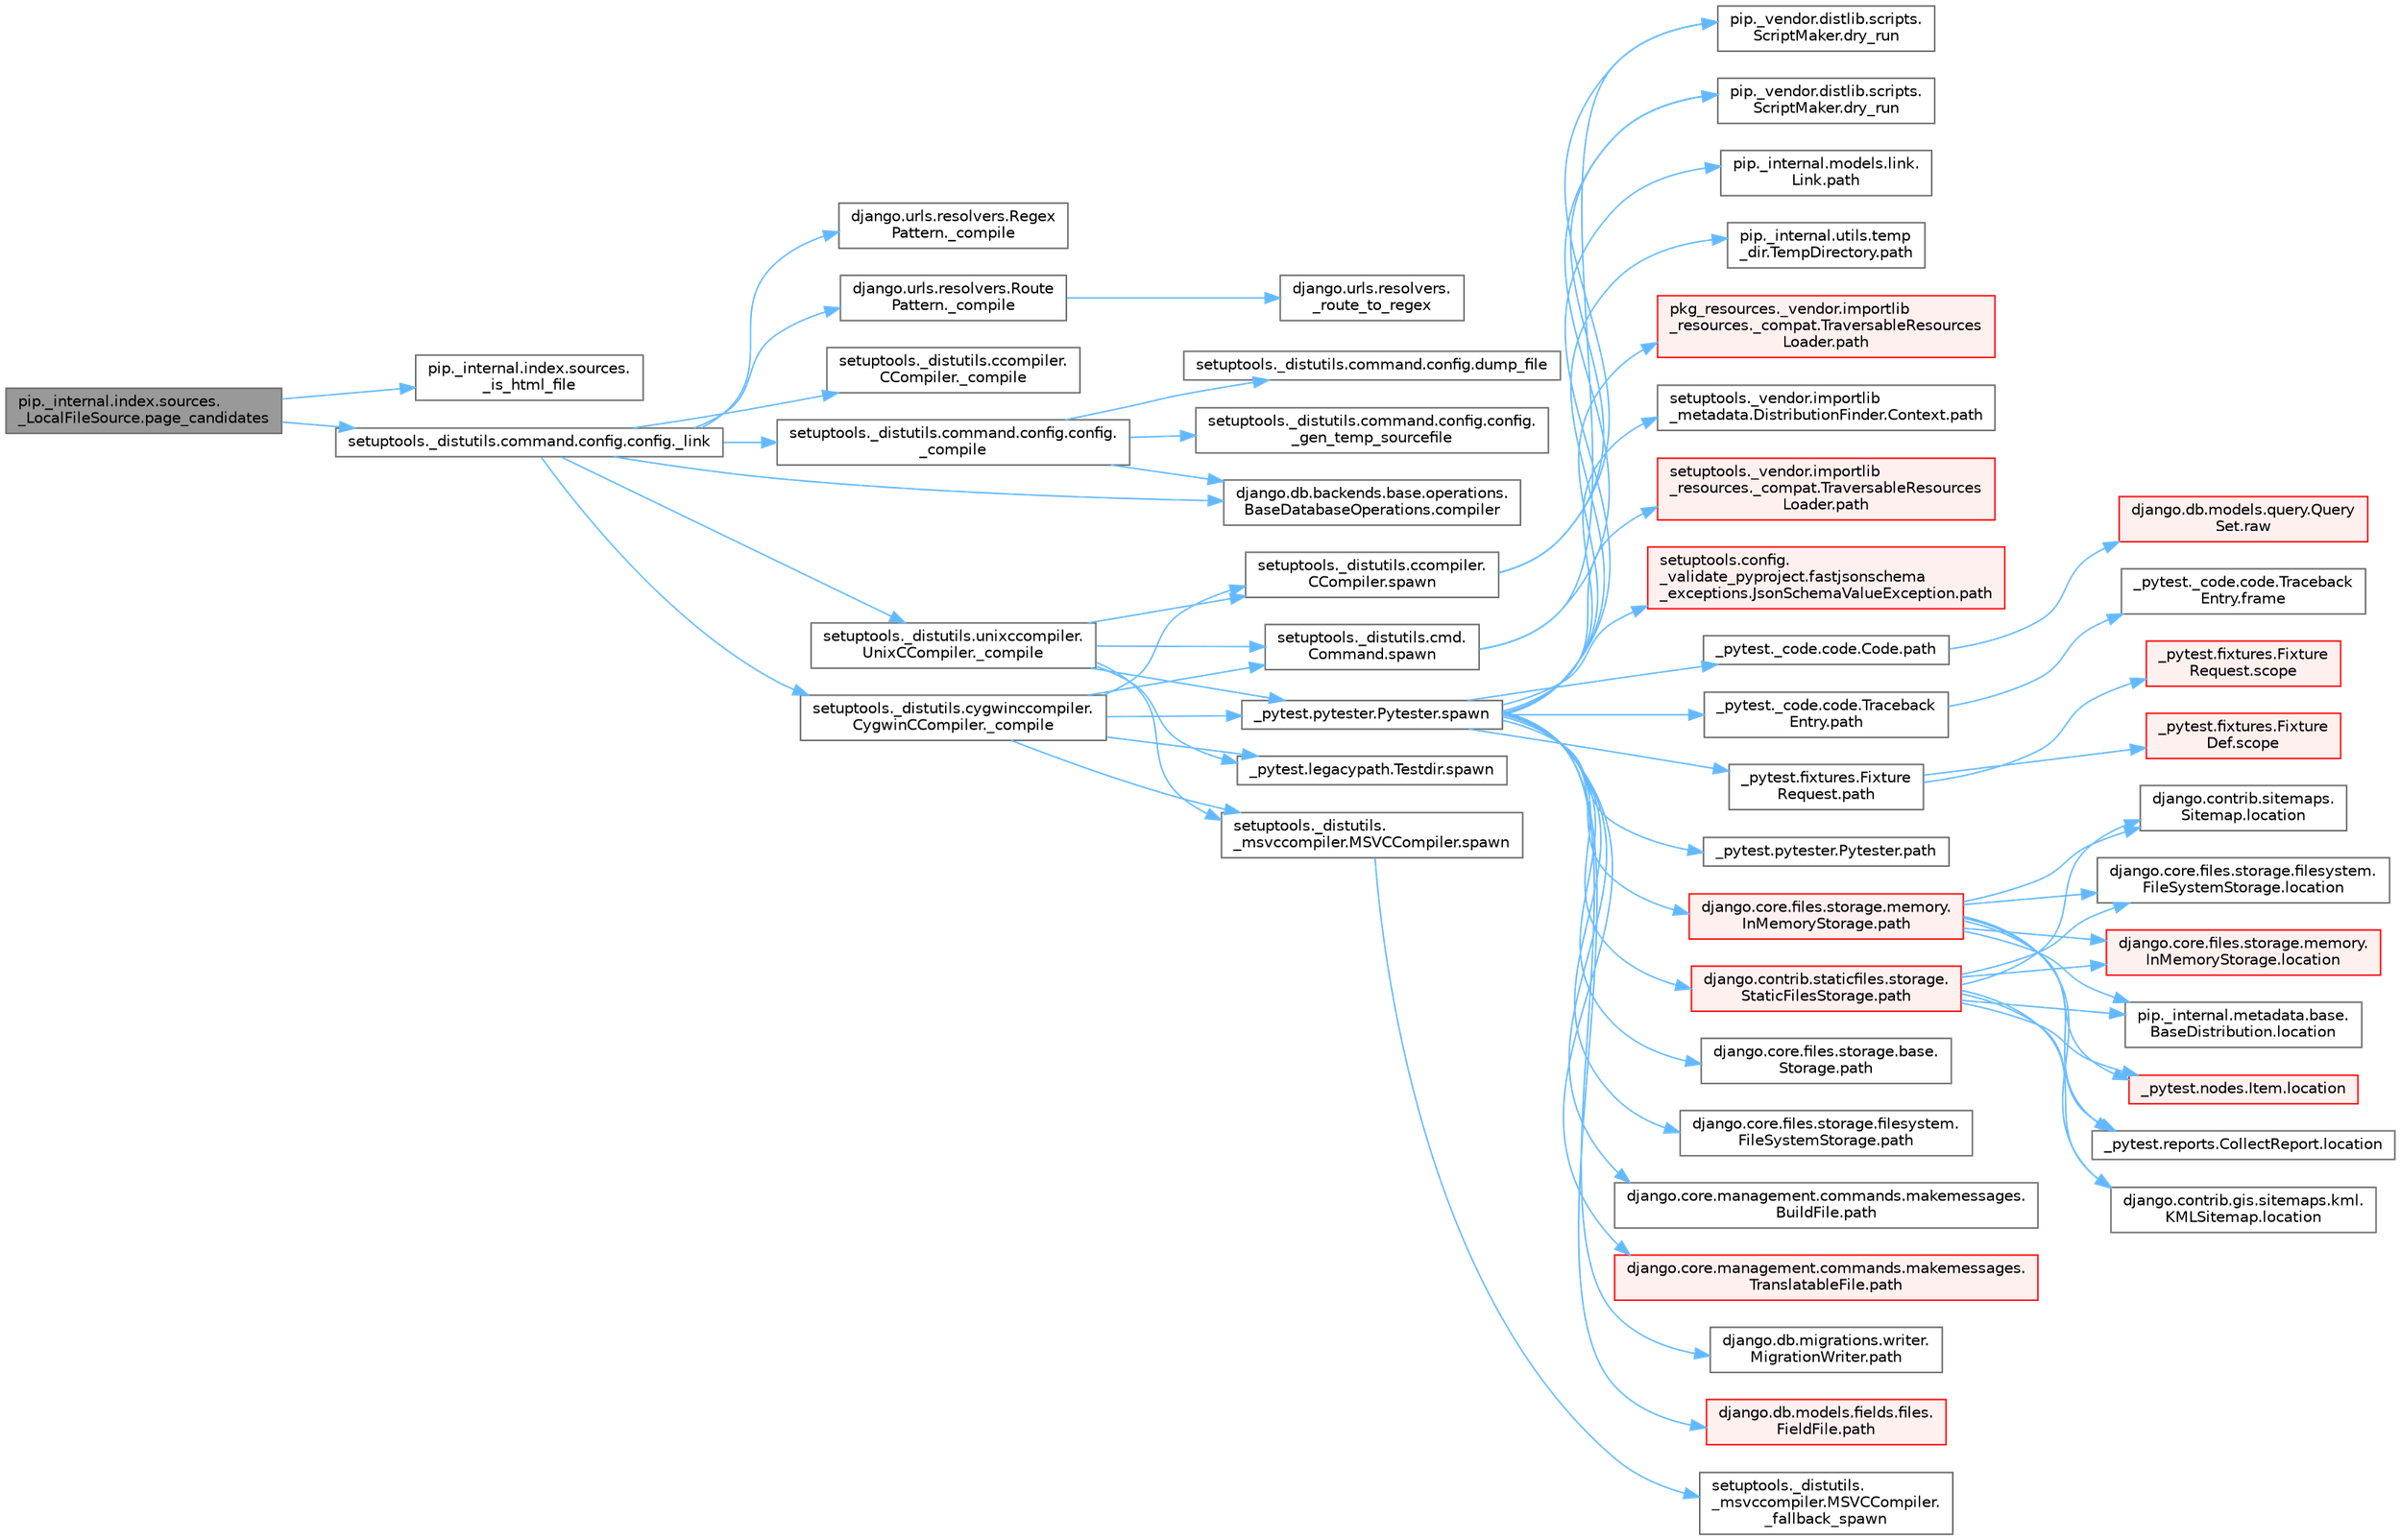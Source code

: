 digraph "pip._internal.index.sources._LocalFileSource.page_candidates"
{
 // LATEX_PDF_SIZE
  bgcolor="transparent";
  edge [fontname=Helvetica,fontsize=10,labelfontname=Helvetica,labelfontsize=10];
  node [fontname=Helvetica,fontsize=10,shape=box,height=0.2,width=0.4];
  rankdir="LR";
  Node1 [id="Node000001",label="pip._internal.index.sources.\l_LocalFileSource.page_candidates",height=0.2,width=0.4,color="gray40", fillcolor="grey60", style="filled", fontcolor="black",tooltip=" "];
  Node1 -> Node2 [id="edge1_Node000001_Node000002",color="steelblue1",style="solid",tooltip=" "];
  Node2 [id="Node000002",label="pip._internal.index.sources.\l_is_html_file",height=0.2,width=0.4,color="grey40", fillcolor="white", style="filled",URL="$namespacepip_1_1__internal_1_1index_1_1sources.html#a920c5a4c7132f201b9a2c1b988ca5d59",tooltip=" "];
  Node1 -> Node3 [id="edge2_Node000001_Node000003",color="steelblue1",style="solid",tooltip=" "];
  Node3 [id="Node000003",label="setuptools._distutils.command.config.config._link",height=0.2,width=0.4,color="grey40", fillcolor="white", style="filled",URL="$classsetuptools_1_1__distutils_1_1command_1_1config_1_1config.html#a6428c1b2877435a2dc61c8b7f902027d",tooltip=" "];
  Node3 -> Node4 [id="edge3_Node000003_Node000004",color="steelblue1",style="solid",tooltip=" "];
  Node4 [id="Node000004",label="django.urls.resolvers.Regex\lPattern._compile",height=0.2,width=0.4,color="grey40", fillcolor="white", style="filled",URL="$classdjango_1_1urls_1_1resolvers_1_1_regex_pattern.html#afea82f6e1b1ede87a895d6f8bba6ffd5",tooltip=" "];
  Node3 -> Node5 [id="edge4_Node000003_Node000005",color="steelblue1",style="solid",tooltip=" "];
  Node5 [id="Node000005",label="django.urls.resolvers.Route\lPattern._compile",height=0.2,width=0.4,color="grey40", fillcolor="white", style="filled",URL="$classdjango_1_1urls_1_1resolvers_1_1_route_pattern.html#a2fe0f83d83b26534ddd84e0bed9f6fcb",tooltip=" "];
  Node5 -> Node6 [id="edge5_Node000005_Node000006",color="steelblue1",style="solid",tooltip=" "];
  Node6 [id="Node000006",label="django.urls.resolvers.\l_route_to_regex",height=0.2,width=0.4,color="grey40", fillcolor="white", style="filled",URL="$namespacedjango_1_1urls_1_1resolvers.html#a4afc449927150f5a8e1809f80d560cfc",tooltip=" "];
  Node3 -> Node7 [id="edge6_Node000003_Node000007",color="steelblue1",style="solid",tooltip=" "];
  Node7 [id="Node000007",label="setuptools._distutils.ccompiler.\lCCompiler._compile",height=0.2,width=0.4,color="grey40", fillcolor="white", style="filled",URL="$classsetuptools_1_1__distutils_1_1ccompiler_1_1_c_compiler.html#a3b1921b3435e114f3073c4b6aaf92e4d",tooltip=" "];
  Node3 -> Node8 [id="edge7_Node000003_Node000008",color="steelblue1",style="solid",tooltip=" "];
  Node8 [id="Node000008",label="setuptools._distutils.command.config.config.\l_compile",height=0.2,width=0.4,color="grey40", fillcolor="white", style="filled",URL="$classsetuptools_1_1__distutils_1_1command_1_1config_1_1config.html#a30a03d6a0699497b0b3f0a99a88fbd3d",tooltip=" "];
  Node8 -> Node9 [id="edge8_Node000008_Node000009",color="steelblue1",style="solid",tooltip=" "];
  Node9 [id="Node000009",label="setuptools._distutils.command.config.config.\l_gen_temp_sourcefile",height=0.2,width=0.4,color="grey40", fillcolor="white", style="filled",URL="$classsetuptools_1_1__distutils_1_1command_1_1config_1_1config.html#aad13b9fa561d9612a0d7f80275df0610",tooltip=" "];
  Node8 -> Node10 [id="edge9_Node000008_Node000010",color="steelblue1",style="solid",tooltip=" "];
  Node10 [id="Node000010",label="django.db.backends.base.operations.\lBaseDatabaseOperations.compiler",height=0.2,width=0.4,color="grey40", fillcolor="white", style="filled",URL="$classdjango_1_1db_1_1backends_1_1base_1_1operations_1_1_base_database_operations.html#ab3e0a61c8968590d516ced81806cdb8f",tooltip=" "];
  Node8 -> Node11 [id="edge10_Node000008_Node000011",color="steelblue1",style="solid",tooltip=" "];
  Node11 [id="Node000011",label="setuptools._distutils.command.config.dump_file",height=0.2,width=0.4,color="grey40", fillcolor="white", style="filled",URL="$namespacesetuptools_1_1__distutils_1_1command_1_1config.html#ac91a94d7a14513ea222f1934442527c8",tooltip=" "];
  Node3 -> Node12 [id="edge11_Node000003_Node000012",color="steelblue1",style="solid",tooltip=" "];
  Node12 [id="Node000012",label="setuptools._distutils.cygwinccompiler.\lCygwinCCompiler._compile",height=0.2,width=0.4,color="grey40", fillcolor="white", style="filled",URL="$classsetuptools_1_1__distutils_1_1cygwinccompiler_1_1_cygwin_c_compiler.html#a9f78e946cc1f064dba32f1f14c4d44c0",tooltip=" "];
  Node12 -> Node13 [id="edge12_Node000012_Node000013",color="steelblue1",style="solid",tooltip=" "];
  Node13 [id="Node000013",label="_pytest.legacypath.Testdir.spawn",height=0.2,width=0.4,color="grey40", fillcolor="white", style="filled",URL="$class__pytest_1_1legacypath_1_1_testdir.html#a7b90d7cbf3ce3f79ac2880b56ffe3c9c",tooltip=" "];
  Node12 -> Node14 [id="edge13_Node000012_Node000014",color="steelblue1",style="solid",tooltip=" "];
  Node14 [id="Node000014",label="_pytest.pytester.Pytester.spawn",height=0.2,width=0.4,color="grey40", fillcolor="white", style="filled",URL="$class__pytest_1_1pytester_1_1_pytester.html#abebb7155ff193e7514ef38b8569e6b58",tooltip=" "];
  Node14 -> Node15 [id="edge14_Node000014_Node000015",color="steelblue1",style="solid",tooltip=" "];
  Node15 [id="Node000015",label="_pytest._code.code.Code.path",height=0.2,width=0.4,color="grey40", fillcolor="white", style="filled",URL="$class__pytest_1_1__code_1_1code_1_1_code.html#a1dae55e90750fe77c7517f806a14d864",tooltip=" "];
  Node15 -> Node16 [id="edge15_Node000015_Node000016",color="steelblue1",style="solid",tooltip=" "];
  Node16 [id="Node000016",label="django.db.models.query.Query\lSet.raw",height=0.2,width=0.4,color="red", fillcolor="#FFF0F0", style="filled",URL="$classdjango_1_1db_1_1models_1_1query_1_1_query_set.html#abce199e3993658459fb2f7c2719daa45",tooltip="PUBLIC METHODS THAT RETURN A QUERYSET SUBCLASS #."];
  Node14 -> Node27 [id="edge16_Node000014_Node000027",color="steelblue1",style="solid",tooltip=" "];
  Node27 [id="Node000027",label="_pytest._code.code.Traceback\lEntry.path",height=0.2,width=0.4,color="grey40", fillcolor="white", style="filled",URL="$class__pytest_1_1__code_1_1code_1_1_traceback_entry.html#a5a88b9ae4623733566450a9e7d8387c0",tooltip=" "];
  Node27 -> Node28 [id="edge17_Node000027_Node000028",color="steelblue1",style="solid",tooltip=" "];
  Node28 [id="Node000028",label="_pytest._code.code.Traceback\lEntry.frame",height=0.2,width=0.4,color="grey40", fillcolor="white", style="filled",URL="$class__pytest_1_1__code_1_1code_1_1_traceback_entry.html#a8592e8aeeb3804602a1d6c85fc427f1b",tooltip=" "];
  Node14 -> Node29 [id="edge18_Node000014_Node000029",color="steelblue1",style="solid",tooltip=" "];
  Node29 [id="Node000029",label="_pytest.fixtures.Fixture\lRequest.path",height=0.2,width=0.4,color="grey40", fillcolor="white", style="filled",URL="$class__pytest_1_1fixtures_1_1_fixture_request.html#a6f6db59812d121b54cd67d5e434e1451",tooltip=" "];
  Node29 -> Node30 [id="edge19_Node000029_Node000030",color="steelblue1",style="solid",tooltip=" "];
  Node30 [id="Node000030",label="_pytest.fixtures.Fixture\lDef.scope",height=0.2,width=0.4,color="red", fillcolor="#FFF0F0", style="filled",URL="$class__pytest_1_1fixtures_1_1_fixture_def.html#a7631cdae842daae93780def0698acba2",tooltip=" "];
  Node29 -> Node34 [id="edge20_Node000029_Node000034",color="steelblue1",style="solid",tooltip=" "];
  Node34 [id="Node000034",label="_pytest.fixtures.Fixture\lRequest.scope",height=0.2,width=0.4,color="red", fillcolor="#FFF0F0", style="filled",URL="$class__pytest_1_1fixtures_1_1_fixture_request.html#acb5406ee9e8cf7147711b9314b6c951a",tooltip=" "];
  Node14 -> Node35 [id="edge21_Node000014_Node000035",color="steelblue1",style="solid",tooltip=" "];
  Node35 [id="Node000035",label="_pytest.pytester.Pytester.path",height=0.2,width=0.4,color="grey40", fillcolor="white", style="filled",URL="$class__pytest_1_1pytester_1_1_pytester.html#a403c804f74a87f5e5705774fa896cc1f",tooltip=" "];
  Node14 -> Node36 [id="edge22_Node000014_Node000036",color="steelblue1",style="solid",tooltip=" "];
  Node36 [id="Node000036",label="django.contrib.staticfiles.storage.\lStaticFilesStorage.path",height=0.2,width=0.4,color="red", fillcolor="#FFF0F0", style="filled",URL="$classdjango_1_1contrib_1_1staticfiles_1_1storage_1_1_static_files_storage.html#a4e96cc92fbde7423d1b74f3a50fc0bf6",tooltip=" "];
  Node36 -> Node37 [id="edge23_Node000036_Node000037",color="steelblue1",style="solid",tooltip=" "];
  Node37 [id="Node000037",label="_pytest.nodes.Item.location",height=0.2,width=0.4,color="red", fillcolor="#FFF0F0", style="filled",URL="$class__pytest_1_1nodes_1_1_item.html#a09cd5bab99de1b92a3aa6f76ba8aa206",tooltip=" "];
  Node36 -> Node48 [id="edge24_Node000036_Node000048",color="steelblue1",style="solid",tooltip=" "];
  Node48 [id="Node000048",label="_pytest.reports.CollectReport.location",height=0.2,width=0.4,color="grey40", fillcolor="white", style="filled",URL="$class__pytest_1_1reports_1_1_collect_report.html#a3df6c3a6598c22fd46d30789b1a43393",tooltip=" "];
  Node36 -> Node49 [id="edge25_Node000036_Node000049",color="steelblue1",style="solid",tooltip=" "];
  Node49 [id="Node000049",label="django.contrib.gis.sitemaps.kml.\lKMLSitemap.location",height=0.2,width=0.4,color="grey40", fillcolor="white", style="filled",URL="$classdjango_1_1contrib_1_1gis_1_1sitemaps_1_1kml_1_1_k_m_l_sitemap.html#aeae9b718dc149bb1b470a9c52ac5628f",tooltip=" "];
  Node36 -> Node50 [id="edge26_Node000036_Node000050",color="steelblue1",style="solid",tooltip=" "];
  Node50 [id="Node000050",label="django.contrib.sitemaps.\lSitemap.location",height=0.2,width=0.4,color="grey40", fillcolor="white", style="filled",URL="$classdjango_1_1contrib_1_1sitemaps_1_1_sitemap.html#aa50de5996662f62a25b44d826e56f3d1",tooltip=" "];
  Node36 -> Node51 [id="edge27_Node000036_Node000051",color="steelblue1",style="solid",tooltip=" "];
  Node51 [id="Node000051",label="django.core.files.storage.filesystem.\lFileSystemStorage.location",height=0.2,width=0.4,color="grey40", fillcolor="white", style="filled",URL="$classdjango_1_1core_1_1files_1_1storage_1_1filesystem_1_1_file_system_storage.html#a96c687dfbe5a613789ce671d432b4e05",tooltip=" "];
  Node36 -> Node52 [id="edge28_Node000036_Node000052",color="steelblue1",style="solid",tooltip=" "];
  Node52 [id="Node000052",label="django.core.files.storage.memory.\lInMemoryStorage.location",height=0.2,width=0.4,color="red", fillcolor="#FFF0F0", style="filled",URL="$classdjango_1_1core_1_1files_1_1storage_1_1memory_1_1_in_memory_storage.html#ac07879a754326faa2de48cb4929aec21",tooltip=" "];
  Node36 -> Node485 [id="edge29_Node000036_Node000485",color="steelblue1",style="solid",tooltip=" "];
  Node485 [id="Node000485",label="pip._internal.metadata.base.\lBaseDistribution.location",height=0.2,width=0.4,color="grey40", fillcolor="white", style="filled",URL="$classpip_1_1__internal_1_1metadata_1_1base_1_1_base_distribution.html#af41d226a9fda04459c2e55c71152b3b0",tooltip=" "];
  Node14 -> Node482 [id="edge30_Node000014_Node000482",color="steelblue1",style="solid",tooltip=" "];
  Node482 [id="Node000482",label="django.core.files.storage.base.\lStorage.path",height=0.2,width=0.4,color="grey40", fillcolor="white", style="filled",URL="$classdjango_1_1core_1_1files_1_1storage_1_1base_1_1_storage.html#a9be8d49a55131dbbab2c5fd57f7e772c",tooltip=" "];
  Node14 -> Node483 [id="edge31_Node000014_Node000483",color="steelblue1",style="solid",tooltip=" "];
  Node483 [id="Node000483",label="django.core.files.storage.filesystem.\lFileSystemStorage.path",height=0.2,width=0.4,color="grey40", fillcolor="white", style="filled",URL="$classdjango_1_1core_1_1files_1_1storage_1_1filesystem_1_1_file_system_storage.html#abf8a7e88eedec3e1b2ea965cc0858d17",tooltip=" "];
  Node14 -> Node484 [id="edge32_Node000014_Node000484",color="steelblue1",style="solid",tooltip=" "];
  Node484 [id="Node000484",label="django.core.files.storage.memory.\lInMemoryStorage.path",height=0.2,width=0.4,color="red", fillcolor="#FFF0F0", style="filled",URL="$classdjango_1_1core_1_1files_1_1storage_1_1memory_1_1_in_memory_storage.html#a466c8e28fd11839318d2e4454b8ef89f",tooltip=" "];
  Node484 -> Node37 [id="edge33_Node000484_Node000037",color="steelblue1",style="solid",tooltip=" "];
  Node484 -> Node48 [id="edge34_Node000484_Node000048",color="steelblue1",style="solid",tooltip=" "];
  Node484 -> Node49 [id="edge35_Node000484_Node000049",color="steelblue1",style="solid",tooltip=" "];
  Node484 -> Node50 [id="edge36_Node000484_Node000050",color="steelblue1",style="solid",tooltip=" "];
  Node484 -> Node51 [id="edge37_Node000484_Node000051",color="steelblue1",style="solid",tooltip=" "];
  Node484 -> Node52 [id="edge38_Node000484_Node000052",color="steelblue1",style="solid",tooltip=" "];
  Node484 -> Node485 [id="edge39_Node000484_Node000485",color="steelblue1",style="solid",tooltip=" "];
  Node14 -> Node488 [id="edge40_Node000014_Node000488",color="steelblue1",style="solid",tooltip=" "];
  Node488 [id="Node000488",label="django.core.management.commands.makemessages.\lBuildFile.path",height=0.2,width=0.4,color="grey40", fillcolor="white", style="filled",URL="$classdjango_1_1core_1_1management_1_1commands_1_1makemessages_1_1_build_file.html#ac06388718e902543bc00a7c6565105fc",tooltip=" "];
  Node14 -> Node489 [id="edge41_Node000014_Node000489",color="steelblue1",style="solid",tooltip=" "];
  Node489 [id="Node000489",label="django.core.management.commands.makemessages.\lTranslatableFile.path",height=0.2,width=0.4,color="red", fillcolor="#FFF0F0", style="filled",URL="$classdjango_1_1core_1_1management_1_1commands_1_1makemessages_1_1_translatable_file.html#ad851d5e6b8a65f5915ccfd4a30fb8026",tooltip=" "];
  Node14 -> Node490 [id="edge42_Node000014_Node000490",color="steelblue1",style="solid",tooltip=" "];
  Node490 [id="Node000490",label="django.db.migrations.writer.\lMigrationWriter.path",height=0.2,width=0.4,color="grey40", fillcolor="white", style="filled",URL="$classdjango_1_1db_1_1migrations_1_1writer_1_1_migration_writer.html#a45469d67e8f80996c982470d36136184",tooltip=" "];
  Node14 -> Node491 [id="edge43_Node000014_Node000491",color="steelblue1",style="solid",tooltip=" "];
  Node491 [id="Node000491",label="django.db.models.fields.files.\lFieldFile.path",height=0.2,width=0.4,color="red", fillcolor="#FFF0F0", style="filled",URL="$classdjango_1_1db_1_1models_1_1fields_1_1files_1_1_field_file.html#ae91c4ed0643fb9bd8959d0db8eb44f80",tooltip=" "];
  Node14 -> Node587 [id="edge44_Node000014_Node000587",color="steelblue1",style="solid",tooltip=" "];
  Node587 [id="Node000587",label="pip._internal.models.link.\lLink.path",height=0.2,width=0.4,color="grey40", fillcolor="white", style="filled",URL="$classpip_1_1__internal_1_1models_1_1link_1_1_link.html#a30f454216dcb615e3ed986238490f180",tooltip=" "];
  Node14 -> Node588 [id="edge45_Node000014_Node000588",color="steelblue1",style="solid",tooltip=" "];
  Node588 [id="Node000588",label="pip._internal.utils.temp\l_dir.TempDirectory.path",height=0.2,width=0.4,color="grey40", fillcolor="white", style="filled",URL="$classpip_1_1__internal_1_1utils_1_1temp__dir_1_1_temp_directory.html#afe6b2d95c070c6570957de5696ff3a6e",tooltip=" "];
  Node14 -> Node589 [id="edge46_Node000014_Node000589",color="steelblue1",style="solid",tooltip=" "];
  Node589 [id="Node000589",label="pkg_resources._vendor.importlib\l_resources._compat.TraversableResources\lLoader.path",height=0.2,width=0.4,color="red", fillcolor="#FFF0F0", style="filled",URL="$classpkg__resources_1_1__vendor_1_1importlib__resources_1_1__compat_1_1_traversable_resources_loader.html#acfc17872a53cbe02f6c34eda2bb162f2",tooltip=" "];
  Node14 -> Node591 [id="edge47_Node000014_Node000591",color="steelblue1",style="solid",tooltip=" "];
  Node591 [id="Node000591",label="setuptools._vendor.importlib\l_metadata.DistributionFinder.Context.path",height=0.2,width=0.4,color="grey40", fillcolor="white", style="filled",URL="$classsetuptools_1_1__vendor_1_1importlib__metadata_1_1_distribution_finder_1_1_context.html#a84a429ddce40738ea5c0edb53799ee8d",tooltip=" "];
  Node14 -> Node592 [id="edge48_Node000014_Node000592",color="steelblue1",style="solid",tooltip=" "];
  Node592 [id="Node000592",label="setuptools._vendor.importlib\l_resources._compat.TraversableResources\lLoader.path",height=0.2,width=0.4,color="red", fillcolor="#FFF0F0", style="filled",URL="$classsetuptools_1_1__vendor_1_1importlib__resources_1_1__compat_1_1_traversable_resources_loader.html#a9b9cf5b6723d48f7a779b6ae71d53699",tooltip=" "];
  Node14 -> Node593 [id="edge49_Node000014_Node000593",color="steelblue1",style="solid",tooltip=" "];
  Node593 [id="Node000593",label="setuptools.config.\l_validate_pyproject.fastjsonschema\l_exceptions.JsonSchemaValueException.path",height=0.2,width=0.4,color="red", fillcolor="#FFF0F0", style="filled",URL="$classsetuptools_1_1config_1_1__validate__pyproject_1_1fastjsonschema__exceptions_1_1_json_schema_value_exception.html#a59179b3d1dc16c7087530bbc10bcf857",tooltip=" "];
  Node12 -> Node3943 [id="edge50_Node000012_Node003943",color="steelblue1",style="solid",tooltip=" "];
  Node3943 [id="Node003943",label="setuptools._distutils.\l_msvccompiler.MSVCCompiler.spawn",height=0.2,width=0.4,color="grey40", fillcolor="white", style="filled",URL="$classsetuptools_1_1__distutils_1_1__msvccompiler_1_1_m_s_v_c_compiler.html#a9aa3de4c16c1786efcbc72a361aadb66",tooltip=" "];
  Node3943 -> Node3944 [id="edge51_Node003943_Node003944",color="steelblue1",style="solid",tooltip=" "];
  Node3944 [id="Node003944",label="setuptools._distutils.\l_msvccompiler.MSVCCompiler.\l_fallback_spawn",height=0.2,width=0.4,color="grey40", fillcolor="white", style="filled",URL="$classsetuptools_1_1__distutils_1_1__msvccompiler_1_1_m_s_v_c_compiler.html#a3a818bd88a7d6b6d4a76fdeed2bd9d2a",tooltip=" "];
  Node12 -> Node3945 [id="edge52_Node000012_Node003945",color="steelblue1",style="solid",tooltip=" "];
  Node3945 [id="Node003945",label="setuptools._distutils.ccompiler.\lCCompiler.spawn",height=0.2,width=0.4,color="grey40", fillcolor="white", style="filled",URL="$classsetuptools_1_1__distutils_1_1ccompiler_1_1_c_compiler.html#af513247d5bdabdc090f42e431d7da74f",tooltip=" "];
  Node3945 -> Node3927 [id="edge53_Node003945_Node003927",color="steelblue1",style="solid",tooltip=" "];
  Node3927 [id="Node003927",label="pip._vendor.distlib.scripts.\lScriptMaker.dry_run",height=0.2,width=0.4,color="grey40", fillcolor="white", style="filled",URL="$classpip_1_1__vendor_1_1distlib_1_1scripts_1_1_script_maker.html#acd0b75b087e518fe8bca3b64ea083c92",tooltip=" "];
  Node3945 -> Node3928 [id="edge54_Node003945_Node003928",color="steelblue1",style="solid",tooltip=" "];
  Node3928 [id="Node003928",label="pip._vendor.distlib.scripts.\lScriptMaker.dry_run",height=0.2,width=0.4,color="grey40", fillcolor="white", style="filled",URL="$classpip_1_1__vendor_1_1distlib_1_1scripts_1_1_script_maker.html#aa6b275f3771cc190673279c4bf52d220",tooltip=" "];
  Node12 -> Node3946 [id="edge55_Node000012_Node003946",color="steelblue1",style="solid",tooltip=" "];
  Node3946 [id="Node003946",label="setuptools._distutils.cmd.\lCommand.spawn",height=0.2,width=0.4,color="grey40", fillcolor="white", style="filled",URL="$classsetuptools_1_1__distutils_1_1cmd_1_1_command.html#a9d990023ef8ad29009426c7facf05efb",tooltip=" "];
  Node3946 -> Node3927 [id="edge56_Node003946_Node003927",color="steelblue1",style="solid",tooltip=" "];
  Node3946 -> Node3928 [id="edge57_Node003946_Node003928",color="steelblue1",style="solid",tooltip=" "];
  Node3 -> Node4526 [id="edge58_Node000003_Node004526",color="steelblue1",style="solid",tooltip=" "];
  Node4526 [id="Node004526",label="setuptools._distutils.unixccompiler.\lUnixCCompiler._compile",height=0.2,width=0.4,color="grey40", fillcolor="white", style="filled",URL="$classsetuptools_1_1__distutils_1_1unixccompiler_1_1_unix_c_compiler.html#a46637fc77b6fc4eac2678e277fba18fe",tooltip=" "];
  Node4526 -> Node13 [id="edge59_Node004526_Node000013",color="steelblue1",style="solid",tooltip=" "];
  Node4526 -> Node14 [id="edge60_Node004526_Node000014",color="steelblue1",style="solid",tooltip=" "];
  Node4526 -> Node3943 [id="edge61_Node004526_Node003943",color="steelblue1",style="solid",tooltip=" "];
  Node4526 -> Node3945 [id="edge62_Node004526_Node003945",color="steelblue1",style="solid",tooltip=" "];
  Node4526 -> Node3946 [id="edge63_Node004526_Node003946",color="steelblue1",style="solid",tooltip=" "];
  Node3 -> Node10 [id="edge64_Node000003_Node000010",color="steelblue1",style="solid",tooltip=" "];
}
